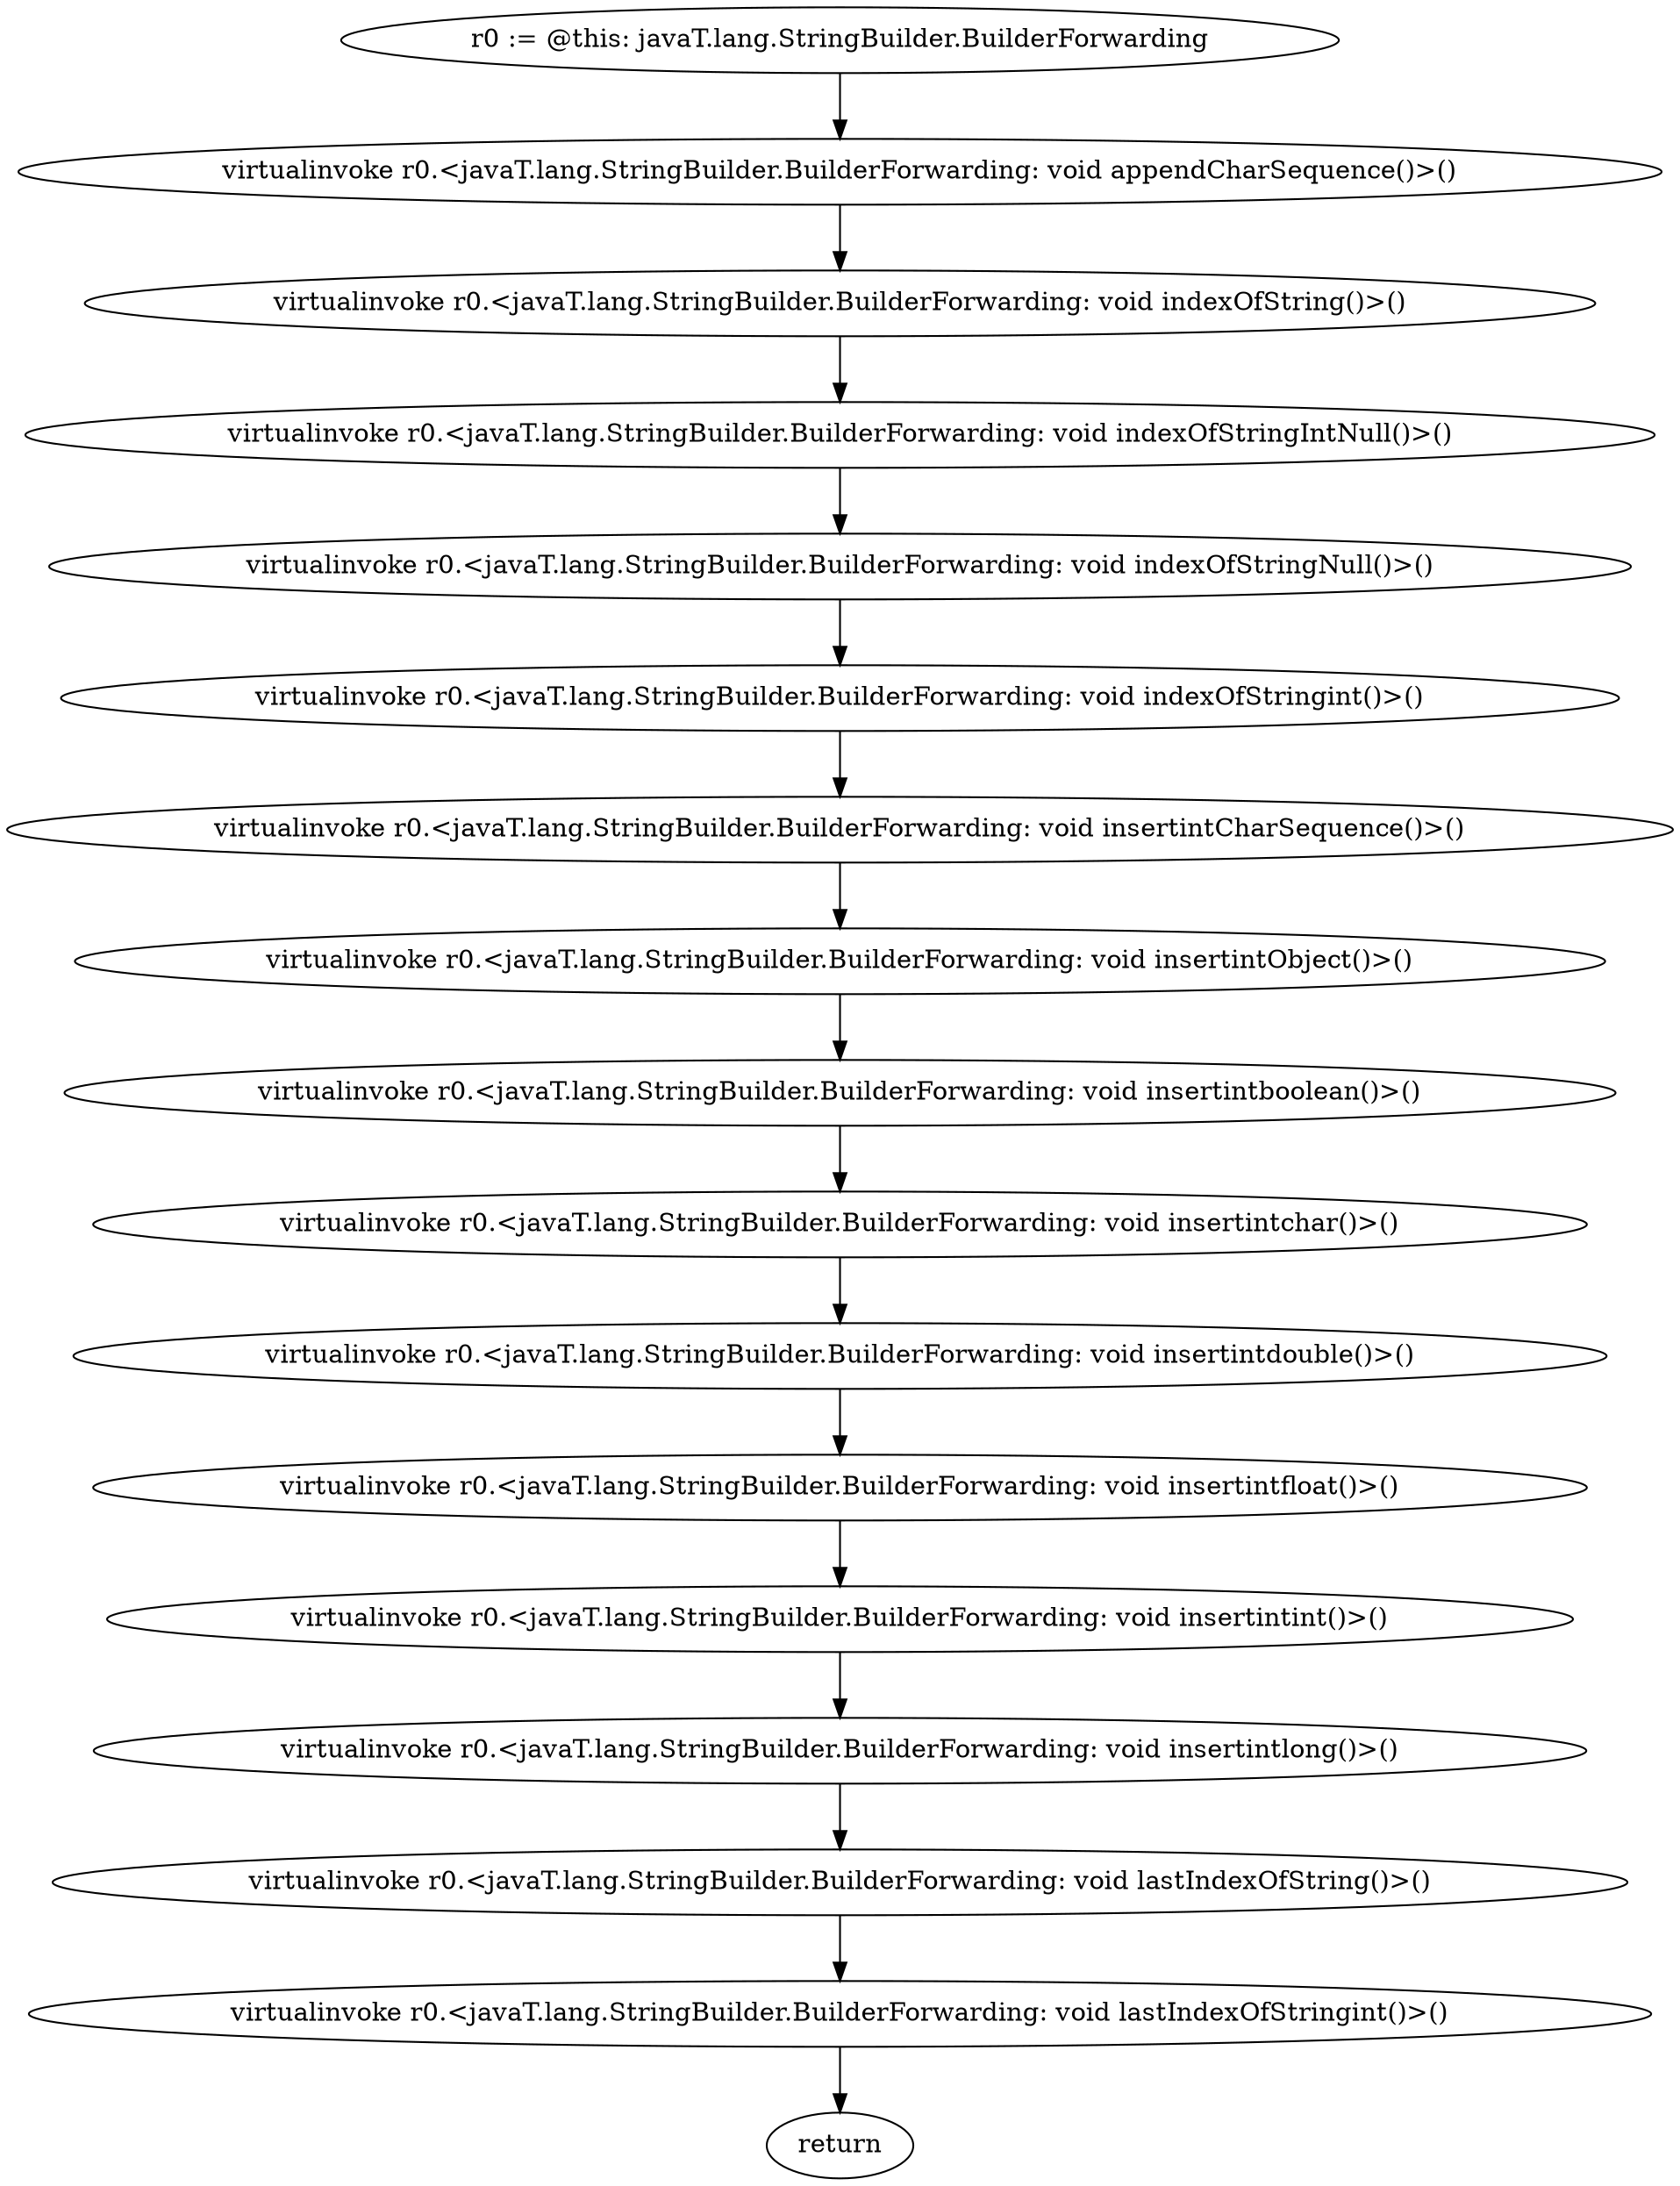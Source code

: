 digraph "unitGraph" {
    "r0 := @this: javaT.lang.StringBuilder.BuilderForwarding"
    "virtualinvoke r0.<javaT.lang.StringBuilder.BuilderForwarding: void appendCharSequence()>()"
    "virtualinvoke r0.<javaT.lang.StringBuilder.BuilderForwarding: void indexOfString()>()"
    "virtualinvoke r0.<javaT.lang.StringBuilder.BuilderForwarding: void indexOfStringIntNull()>()"
    "virtualinvoke r0.<javaT.lang.StringBuilder.BuilderForwarding: void indexOfStringNull()>()"
    "virtualinvoke r0.<javaT.lang.StringBuilder.BuilderForwarding: void indexOfStringint()>()"
    "virtualinvoke r0.<javaT.lang.StringBuilder.BuilderForwarding: void insertintCharSequence()>()"
    "virtualinvoke r0.<javaT.lang.StringBuilder.BuilderForwarding: void insertintObject()>()"
    "virtualinvoke r0.<javaT.lang.StringBuilder.BuilderForwarding: void insertintboolean()>()"
    "virtualinvoke r0.<javaT.lang.StringBuilder.BuilderForwarding: void insertintchar()>()"
    "virtualinvoke r0.<javaT.lang.StringBuilder.BuilderForwarding: void insertintdouble()>()"
    "virtualinvoke r0.<javaT.lang.StringBuilder.BuilderForwarding: void insertintfloat()>()"
    "virtualinvoke r0.<javaT.lang.StringBuilder.BuilderForwarding: void insertintint()>()"
    "virtualinvoke r0.<javaT.lang.StringBuilder.BuilderForwarding: void insertintlong()>()"
    "virtualinvoke r0.<javaT.lang.StringBuilder.BuilderForwarding: void lastIndexOfString()>()"
    "virtualinvoke r0.<javaT.lang.StringBuilder.BuilderForwarding: void lastIndexOfStringint()>()"
    "return"
    "r0 := @this: javaT.lang.StringBuilder.BuilderForwarding"->"virtualinvoke r0.<javaT.lang.StringBuilder.BuilderForwarding: void appendCharSequence()>()";
    "virtualinvoke r0.<javaT.lang.StringBuilder.BuilderForwarding: void appendCharSequence()>()"->"virtualinvoke r0.<javaT.lang.StringBuilder.BuilderForwarding: void indexOfString()>()";
    "virtualinvoke r0.<javaT.lang.StringBuilder.BuilderForwarding: void indexOfString()>()"->"virtualinvoke r0.<javaT.lang.StringBuilder.BuilderForwarding: void indexOfStringIntNull()>()";
    "virtualinvoke r0.<javaT.lang.StringBuilder.BuilderForwarding: void indexOfStringIntNull()>()"->"virtualinvoke r0.<javaT.lang.StringBuilder.BuilderForwarding: void indexOfStringNull()>()";
    "virtualinvoke r0.<javaT.lang.StringBuilder.BuilderForwarding: void indexOfStringNull()>()"->"virtualinvoke r0.<javaT.lang.StringBuilder.BuilderForwarding: void indexOfStringint()>()";
    "virtualinvoke r0.<javaT.lang.StringBuilder.BuilderForwarding: void indexOfStringint()>()"->"virtualinvoke r0.<javaT.lang.StringBuilder.BuilderForwarding: void insertintCharSequence()>()";
    "virtualinvoke r0.<javaT.lang.StringBuilder.BuilderForwarding: void insertintCharSequence()>()"->"virtualinvoke r0.<javaT.lang.StringBuilder.BuilderForwarding: void insertintObject()>()";
    "virtualinvoke r0.<javaT.lang.StringBuilder.BuilderForwarding: void insertintObject()>()"->"virtualinvoke r0.<javaT.lang.StringBuilder.BuilderForwarding: void insertintboolean()>()";
    "virtualinvoke r0.<javaT.lang.StringBuilder.BuilderForwarding: void insertintboolean()>()"->"virtualinvoke r0.<javaT.lang.StringBuilder.BuilderForwarding: void insertintchar()>()";
    "virtualinvoke r0.<javaT.lang.StringBuilder.BuilderForwarding: void insertintchar()>()"->"virtualinvoke r0.<javaT.lang.StringBuilder.BuilderForwarding: void insertintdouble()>()";
    "virtualinvoke r0.<javaT.lang.StringBuilder.BuilderForwarding: void insertintdouble()>()"->"virtualinvoke r0.<javaT.lang.StringBuilder.BuilderForwarding: void insertintfloat()>()";
    "virtualinvoke r0.<javaT.lang.StringBuilder.BuilderForwarding: void insertintfloat()>()"->"virtualinvoke r0.<javaT.lang.StringBuilder.BuilderForwarding: void insertintint()>()";
    "virtualinvoke r0.<javaT.lang.StringBuilder.BuilderForwarding: void insertintint()>()"->"virtualinvoke r0.<javaT.lang.StringBuilder.BuilderForwarding: void insertintlong()>()";
    "virtualinvoke r0.<javaT.lang.StringBuilder.BuilderForwarding: void insertintlong()>()"->"virtualinvoke r0.<javaT.lang.StringBuilder.BuilderForwarding: void lastIndexOfString()>()";
    "virtualinvoke r0.<javaT.lang.StringBuilder.BuilderForwarding: void lastIndexOfString()>()"->"virtualinvoke r0.<javaT.lang.StringBuilder.BuilderForwarding: void lastIndexOfStringint()>()";
    "virtualinvoke r0.<javaT.lang.StringBuilder.BuilderForwarding: void lastIndexOfStringint()>()"->"return";
}

